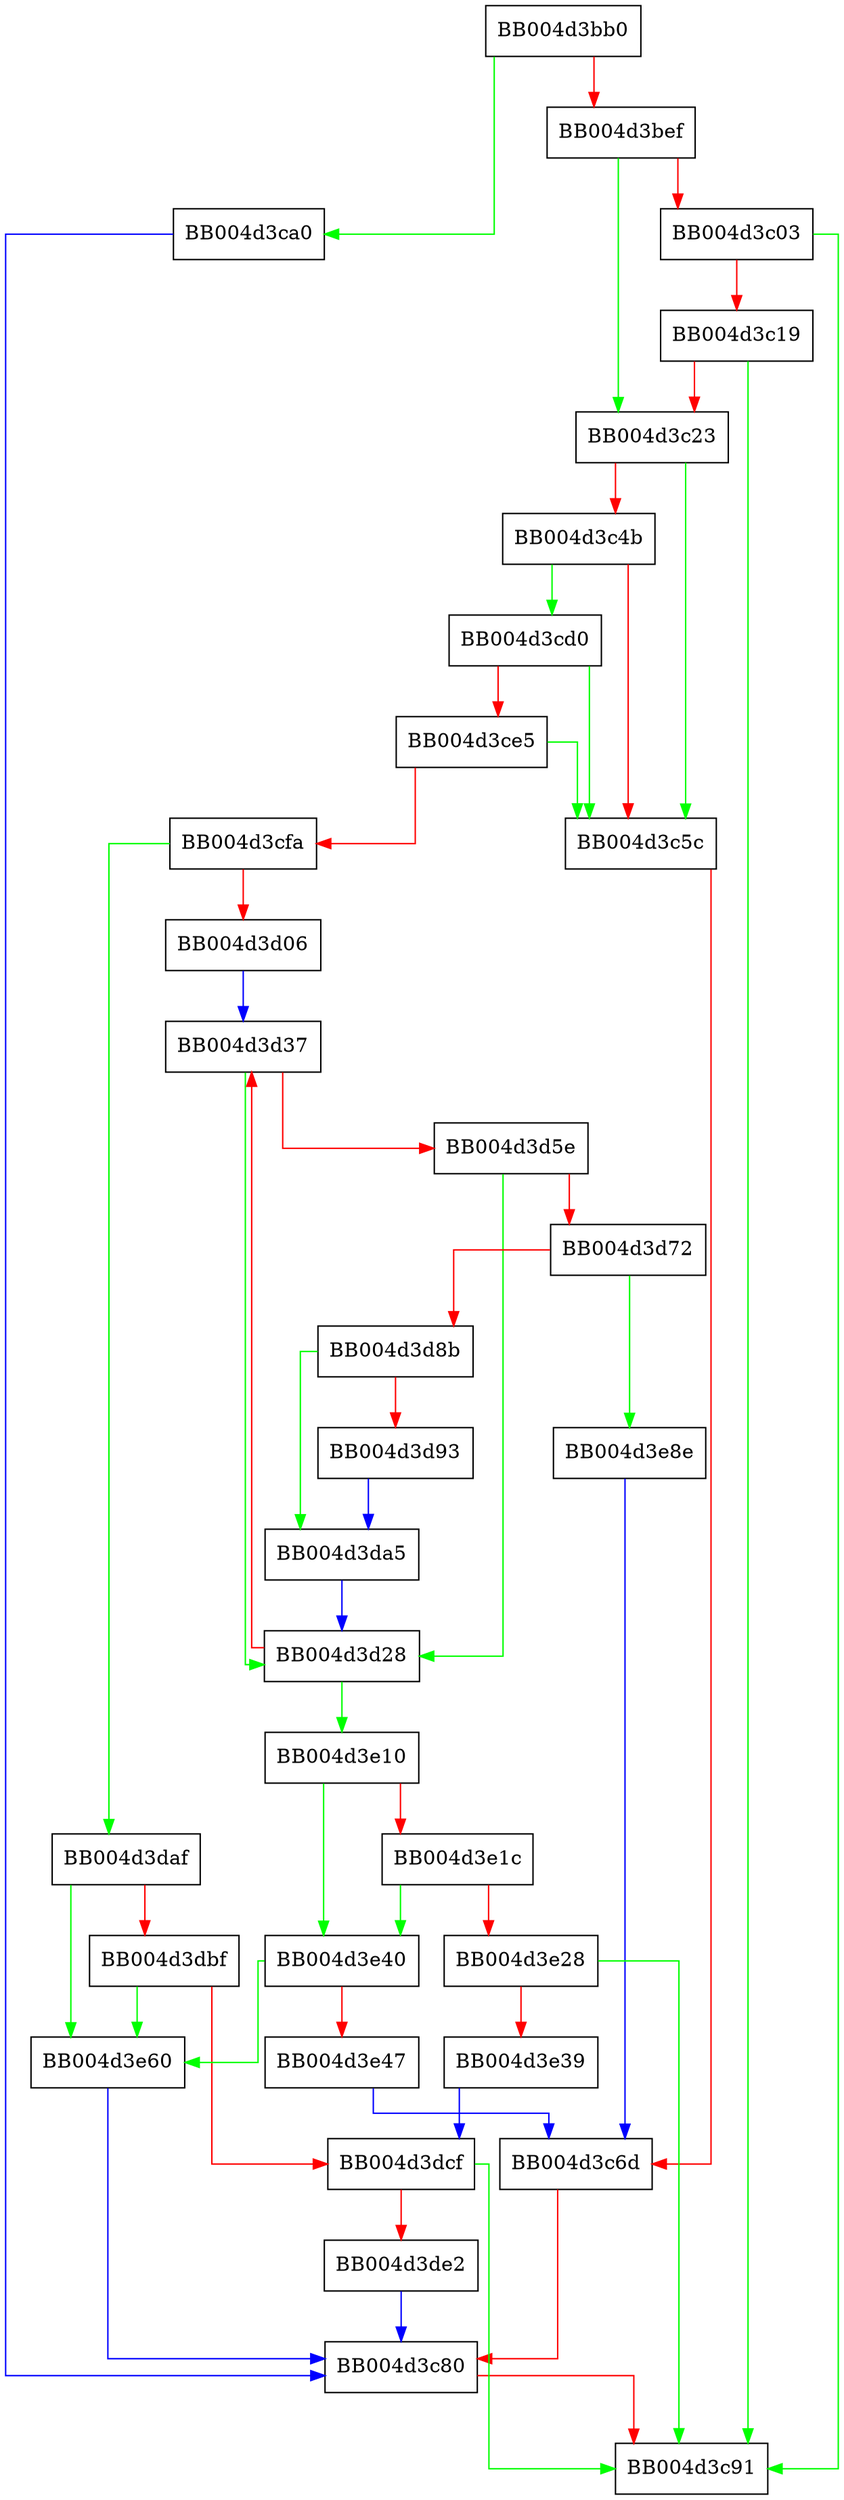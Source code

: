 digraph tls_construct_ctos_supported_groups {
  node [shape="box"];
  graph [splines=ortho];
  BB004d3bb0 -> BB004d3ca0 [color="green"];
  BB004d3bb0 -> BB004d3bef [color="red"];
  BB004d3bef -> BB004d3c23 [color="green"];
  BB004d3bef -> BB004d3c03 [color="red"];
  BB004d3c03 -> BB004d3c91 [color="green"];
  BB004d3c03 -> BB004d3c19 [color="red"];
  BB004d3c19 -> BB004d3c91 [color="green"];
  BB004d3c19 -> BB004d3c23 [color="red"];
  BB004d3c23 -> BB004d3c5c [color="green"];
  BB004d3c23 -> BB004d3c4b [color="red"];
  BB004d3c4b -> BB004d3cd0 [color="green"];
  BB004d3c4b -> BB004d3c5c [color="red"];
  BB004d3c5c -> BB004d3c6d [color="red"];
  BB004d3c6d -> BB004d3c80 [color="red"];
  BB004d3c80 -> BB004d3c91 [color="red"];
  BB004d3ca0 -> BB004d3c80 [color="blue"];
  BB004d3cd0 -> BB004d3c5c [color="green"];
  BB004d3cd0 -> BB004d3ce5 [color="red"];
  BB004d3ce5 -> BB004d3c5c [color="green"];
  BB004d3ce5 -> BB004d3cfa [color="red"];
  BB004d3cfa -> BB004d3daf [color="green"];
  BB004d3cfa -> BB004d3d06 [color="red"];
  BB004d3d06 -> BB004d3d37 [color="blue"];
  BB004d3d28 -> BB004d3e10 [color="green"];
  BB004d3d28 -> BB004d3d37 [color="red"];
  BB004d3d37 -> BB004d3d28 [color="green"];
  BB004d3d37 -> BB004d3d5e [color="red"];
  BB004d3d5e -> BB004d3d28 [color="green"];
  BB004d3d5e -> BB004d3d72 [color="red"];
  BB004d3d72 -> BB004d3e8e [color="green"];
  BB004d3d72 -> BB004d3d8b [color="red"];
  BB004d3d8b -> BB004d3da5 [color="green"];
  BB004d3d8b -> BB004d3d93 [color="red"];
  BB004d3d93 -> BB004d3da5 [color="blue"];
  BB004d3da5 -> BB004d3d28 [color="blue"];
  BB004d3daf -> BB004d3e60 [color="green"];
  BB004d3daf -> BB004d3dbf [color="red"];
  BB004d3dbf -> BB004d3e60 [color="green"];
  BB004d3dbf -> BB004d3dcf [color="red"];
  BB004d3dcf -> BB004d3c91 [color="green"];
  BB004d3dcf -> BB004d3de2 [color="red"];
  BB004d3de2 -> BB004d3c80 [color="blue"];
  BB004d3e10 -> BB004d3e40 [color="green"];
  BB004d3e10 -> BB004d3e1c [color="red"];
  BB004d3e1c -> BB004d3e40 [color="green"];
  BB004d3e1c -> BB004d3e28 [color="red"];
  BB004d3e28 -> BB004d3c91 [color="green"];
  BB004d3e28 -> BB004d3e39 [color="red"];
  BB004d3e39 -> BB004d3dcf [color="blue"];
  BB004d3e40 -> BB004d3e60 [color="green"];
  BB004d3e40 -> BB004d3e47 [color="red"];
  BB004d3e47 -> BB004d3c6d [color="blue"];
  BB004d3e60 -> BB004d3c80 [color="blue"];
  BB004d3e8e -> BB004d3c6d [color="blue"];
}